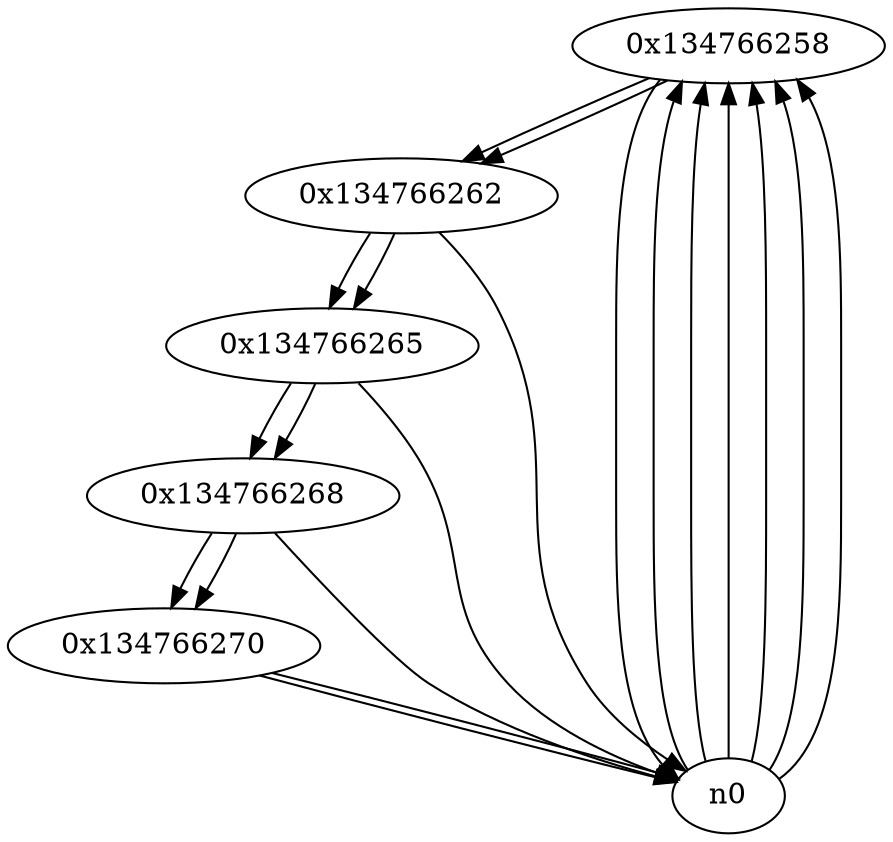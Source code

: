 digraph G{
/* nodes */
  n1 [label="0x134766258"]
  n2 [label="0x134766262"]
  n3 [label="0x134766265"]
  n4 [label="0x134766268"]
  n5 [label="0x134766270"]
/* edges */
n1 -> n2;
n1 -> n0;
n0 -> n1;
n0 -> n1;
n0 -> n1;
n0 -> n1;
n0 -> n1;
n0 -> n1;
n2 -> n3;
n2 -> n0;
n1 -> n2;
n3 -> n4;
n3 -> n0;
n2 -> n3;
n4 -> n5;
n4 -> n0;
n3 -> n4;
n5 -> n0;
n5 -> n0;
n4 -> n5;
}
